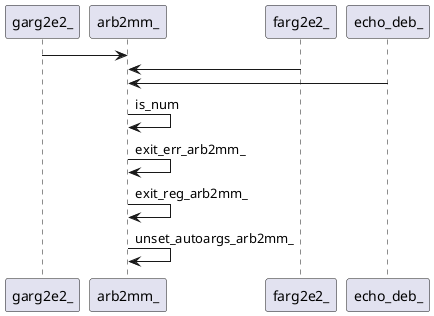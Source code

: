 @startuml rete
garg2e2_ -> arb2mm_ 
farg2e2_ -> arb2mm_
echo_deb_ -> arb2mm_
arb2mm_ -> arb2mm_:is_num
arb2mm_ -> arb2mm_:exit_err_arb2mm_
arb2mm_ -> arb2mm_:exit_reg_arb2mm_
arb2mm_ -> arb2mm_:unset_autoargs_arb2mm_
' {wrap_fn}
' fnn o-> arb2mm_
' {body_fn}
@enduml